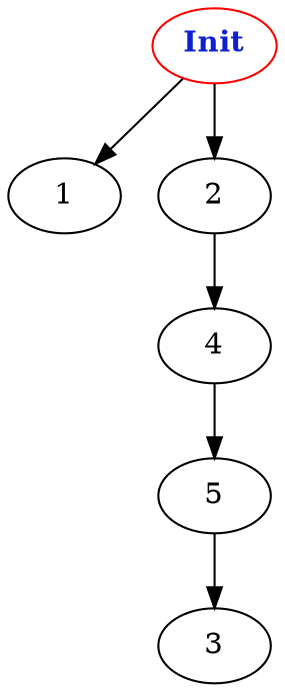 digraph "Net Graph with 6 nodes" {
edge ["class"="link-class"]
"0" ["color"="red","label"=<<b>Init</b>>,"fontcolor"="#1020d0"]
"0" -> "1" ["weight"="2.0"]
"0" -> "2" ["weight"="4.0"]
"2" -> "4" ["weight"="9.0"]
"5" -> "3" ["weight"="1.0"]
"4" -> "5" ["weight"="6.0"]
}